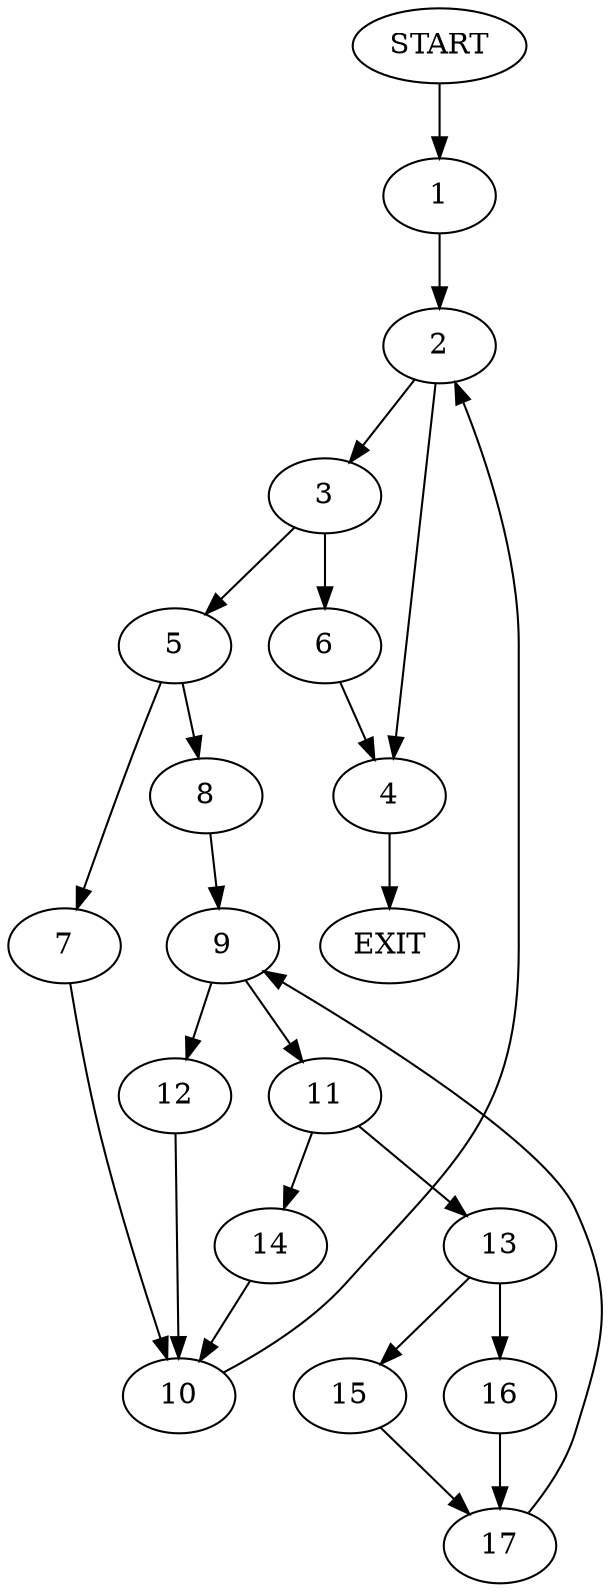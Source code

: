 digraph {
0 [label="START"]
18 [label="EXIT"]
0 -> 1
1 -> 2
2 -> 3
2 -> 4
3 -> 5
3 -> 6
4 -> 18
6 -> 4
5 -> 7
5 -> 8
8 -> 9
7 -> 10
10 -> 2
9 -> 11
9 -> 12
12 -> 10
11 -> 13
11 -> 14
13 -> 15
13 -> 16
14 -> 10
15 -> 17
16 -> 17
17 -> 9
}
